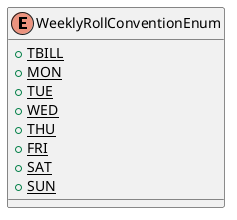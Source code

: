 @startuml

    enum WeeklyRollConventionEnum [[WeeklyRollConventionEnum.html]] {
        {static} +TBILL
        {static} +MON
        {static} +TUE
        {static} +WED
        {static} +THU
        {static} +FRI
        {static} +SAT
        {static} +SUN
    }

@enduml
